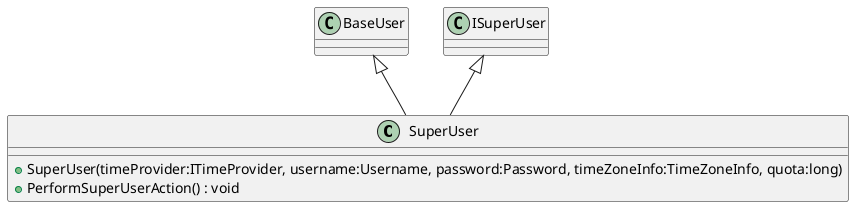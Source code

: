 @startuml
class SuperUser {
    + SuperUser(timeProvider:ITimeProvider, username:Username, password:Password, timeZoneInfo:TimeZoneInfo, quota:long)
    + PerformSuperUserAction() : void
}
BaseUser <|-- SuperUser
ISuperUser <|-- SuperUser
@enduml
